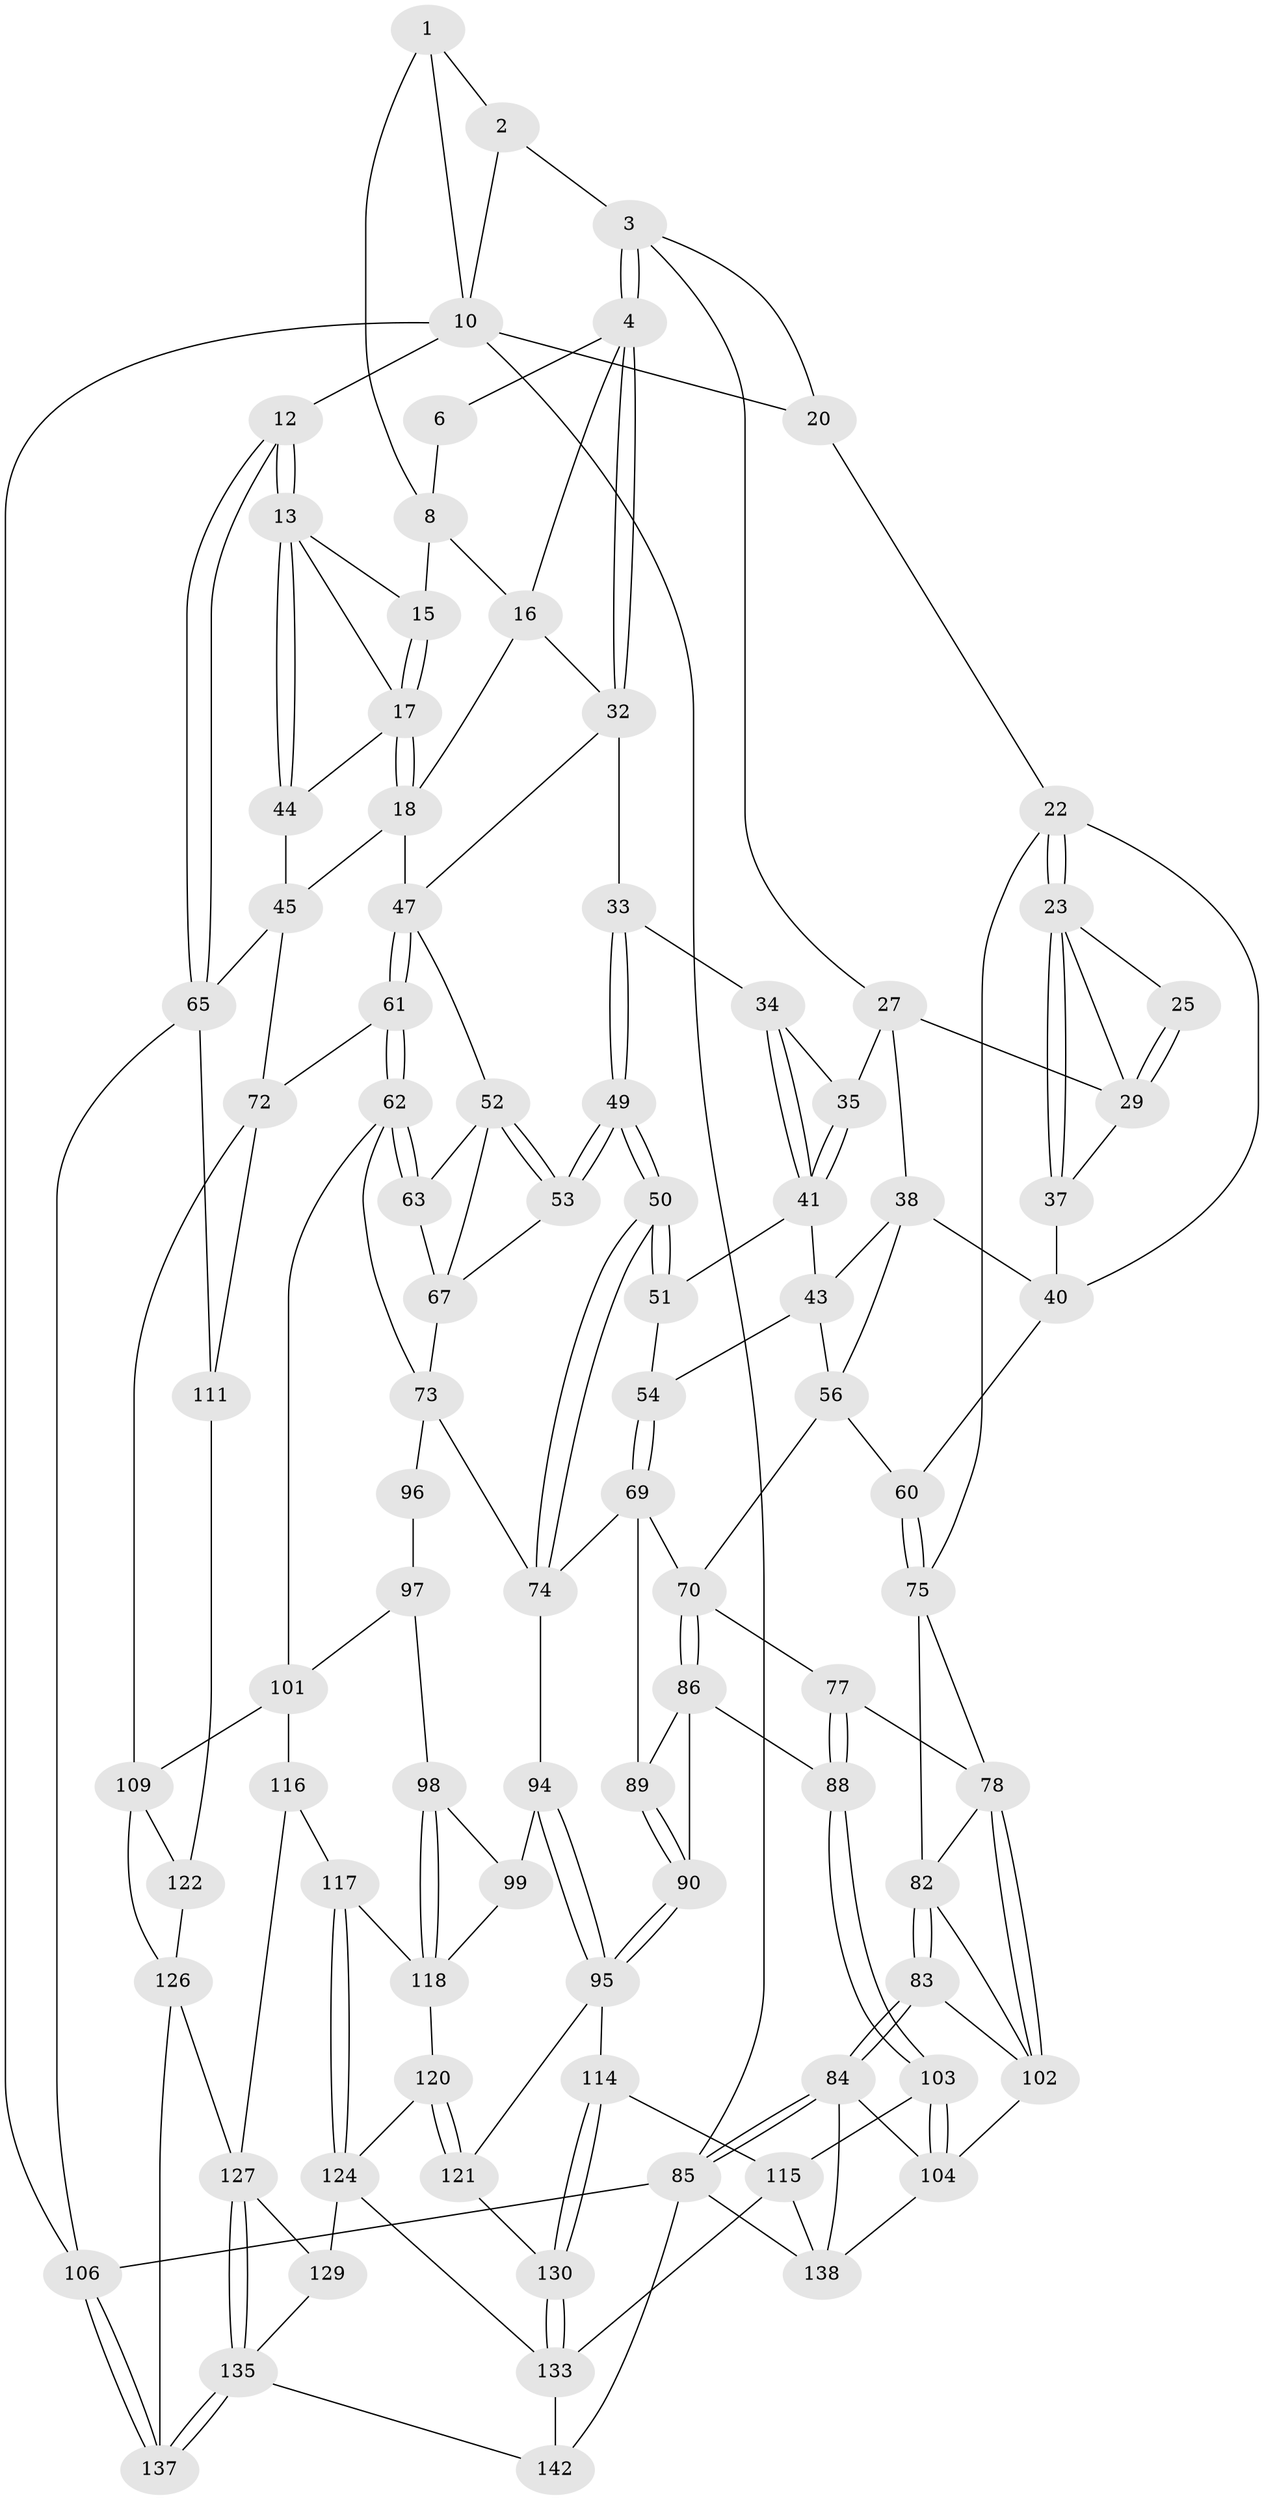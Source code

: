 // original degree distribution, {3: 0.020833333333333332, 4: 0.2569444444444444, 6: 0.2569444444444444, 5: 0.4652777777777778}
// Generated by graph-tools (version 1.1) at 2025/42/03/06/25 10:42:29]
// undirected, 91 vertices, 203 edges
graph export_dot {
graph [start="1"]
  node [color=gray90,style=filled];
  1 [pos="+0.6184182879079629+0",super="+7"];
  2 [pos="+0.28931463082517056+0"];
  3 [pos="+0.3238612861870777+0.06522163216299533",super="+26"];
  4 [pos="+0.42270946532015014+0.12097810116364319",super="+5"];
  6 [pos="+0.6126734325743688+0"];
  8 [pos="+0.7373771222580462+0.08266161006292151",super="+9"];
  10 [pos="+1+0",super="+11"];
  12 [pos="+1+0.09297421528366251"];
  13 [pos="+1+0.13229645154716288",super="+14"];
  15 [pos="+0.7776613629211727+0.11000040078030235"];
  16 [pos="+0.6446876577779453+0.14024825757406034",super="+19"];
  17 [pos="+0.712316336653217+0.2291059127166368",super="+31"];
  18 [pos="+0.7025900316157839+0.23406808570851867",super="+46"];
  20 [pos="+0.1669920493527893+0.11285901115845193",super="+21"];
  22 [pos="+0+0.06326389782478117",super="+58"];
  23 [pos="+0+0.08951884593102763",super="+24"];
  25 [pos="+0.16318455697789946+0.12111993669187099"];
  27 [pos="+0.26795106356061205+0.2134040713216161",super="+28"];
  29 [pos="+0.1697749612271991+0.23544117956434854",super="+30"];
  32 [pos="+0.4656677337910871+0.23750777228352646",super="+36"];
  33 [pos="+0.45923369464917735+0.24602815143279075"];
  34 [pos="+0.41738561483216674+0.26047173164646326"];
  35 [pos="+0.2901006704425399+0.2306436865002909"];
  37 [pos="+0.05311857156317197+0.22353183468503923"];
  38 [pos="+0.19595713167070714+0.29353274465187706",super="+39"];
  40 [pos="+0.12768519712852333+0.3379632245453513",super="+57"];
  41 [pos="+0.338614947063389+0.3136678883983844",super="+42"];
  43 [pos="+0.2403327528331198+0.32306262121324325",super="+55"];
  44 [pos="+1+0.20871553227467543"];
  45 [pos="+0.9286558348327261+0.3214685308119411",super="+66"];
  47 [pos="+0.7883680352860429+0.46808705546265056",super="+48"];
  49 [pos="+0.4400651442968672+0.42441099118423636"];
  50 [pos="+0.43864362469286794+0.4264410381409529"];
  51 [pos="+0.357128026325653+0.40934078908412097"];
  52 [pos="+0.6196328516128228+0.3424398151858904",super="+64"];
  53 [pos="+0.4592125828184876+0.41848009416283993"];
  54 [pos="+0.29353115571632127+0.44201634171547205"];
  56 [pos="+0.22664504645210112+0.42598114713133783",super="+59"];
  60 [pos="+0.09502075577981677+0.41293448894688545"];
  61 [pos="+0.7849636439421178+0.5179979146116617"];
  62 [pos="+0.7277454359376131+0.5562235839885135",super="+92"];
  63 [pos="+0.6813899724768958+0.5271155107976859"];
  65 [pos="+1+0.5799036614387129",super="+107"];
  67 [pos="+0.5897053657288008+0.44100382700269924",super="+68"];
  69 [pos="+0.29014005057528036+0.45964124423258895",super="+81"];
  70 [pos="+0.246323315617739+0.5235516421413686",super="+71"];
  72 [pos="+0.8335075718631721+0.5514078715625518",super="+108"];
  73 [pos="+0.4891280584635112+0.5322746071777364",super="+93"];
  74 [pos="+0.46014263501351943+0.5216748987285111",super="+80"];
  75 [pos="+0.07663864084467623+0.44818580520534845",super="+76"];
  77 [pos="+0.11680224941764754+0.5796625224499575"];
  78 [pos="+0.11361414415357524+0.5789303810451631",super="+79"];
  82 [pos="+0+0.5851574036078219",super="+91"];
  83 [pos="+0+0.9274101681172383"];
  84 [pos="+0+1",super="+140"];
  85 [pos="+0+1",super="+144"];
  86 [pos="+0.24644589088111177+0.5247680242477073",super="+87"];
  88 [pos="+0.17159515272504158+0.6201498576616514"];
  89 [pos="+0.3051795956005187+0.5625047394384773"];
  90 [pos="+0.28389917103516765+0.6401072468821121"];
  94 [pos="+0.3829625751677587+0.678225955284457"];
  95 [pos="+0.33281862071183627+0.6954183899565353",super="+113"];
  96 [pos="+0.5212969158647314+0.5748307839129414"];
  97 [pos="+0.5228572769755975+0.6614861698047363",super="+100"];
  98 [pos="+0.515241035134916+0.673142077262411"];
  99 [pos="+0.4142792566626502+0.6974346498905969"];
  101 [pos="+0.679994360812502+0.6726028811117343",super="+110"];
  102 [pos="+0.05670736541584347+0.6298764473200209",super="+105"];
  103 [pos="+0.15449409507201056+0.7611236767984769"];
  104 [pos="+0.14346955537444223+0.7671028691928404",super="+139"];
  106 [pos="+1+1"];
  109 [pos="+0.8484220127901727+0.7244166597666041",super="+123"];
  111 [pos="+1+0.7416580578329672",super="+112"];
  114 [pos="+0.2561413966311871+0.7642469084461727"];
  115 [pos="+0.24210938583178407+0.7721484076202837",super="+134"];
  116 [pos="+0.6785033440474523+0.7253358433857938"];
  117 [pos="+0.5648254891994755+0.7539472975417146"];
  118 [pos="+0.5453625458177642+0.7383170736706752",super="+119"];
  120 [pos="+0.4509215072354904+0.8340891549106565"];
  121 [pos="+0.3840888459878463+0.8375454577254887"];
  122 [pos="+0.9020279733085932+0.8363013049269736",super="+131"];
  124 [pos="+0.5388834802730678+0.8193829630876324",super="+125"];
  126 [pos="+0.8047247324563437+0.8102926309445273",super="+132"];
  127 [pos="+0.7536168753713766+0.8128453129036642",super="+128"];
  129 [pos="+0.6421931374411469+0.8445016232874399"];
  130 [pos="+0.37924585748903167+0.8397829002316771"];
  133 [pos="+0.3074853337928956+0.9121655726202197",super="+141"];
  135 [pos="+0.7006439879598924+1",super="+136"];
  137 [pos="+0.7851129531095271+1"];
  138 [pos="+0.21445238069962597+0.9477203769542633",super="+143"];
  142 [pos="+0.5485113910193444+1"];
  1 -- 2;
  1 -- 8;
  1 -- 10;
  2 -- 3;
  2 -- 10;
  3 -- 4;
  3 -- 4;
  3 -- 27;
  3 -- 20;
  4 -- 32;
  4 -- 32;
  4 -- 16;
  4 -- 6;
  6 -- 8;
  8 -- 15;
  8 -- 16;
  10 -- 12;
  10 -- 106;
  10 -- 85;
  10 -- 20;
  12 -- 13;
  12 -- 13;
  12 -- 65;
  12 -- 65;
  13 -- 44;
  13 -- 44;
  13 -- 17;
  13 -- 15;
  15 -- 17;
  15 -- 17;
  16 -- 18;
  16 -- 32;
  17 -- 18;
  17 -- 18;
  17 -- 44;
  18 -- 45;
  18 -- 47;
  20 -- 22;
  22 -- 23;
  22 -- 23;
  22 -- 75;
  22 -- 40;
  23 -- 37;
  23 -- 37;
  23 -- 25;
  23 -- 29;
  25 -- 29;
  25 -- 29;
  27 -- 35;
  27 -- 29;
  27 -- 38;
  29 -- 37;
  32 -- 33;
  32 -- 47;
  33 -- 34;
  33 -- 49;
  33 -- 49;
  34 -- 35;
  34 -- 41;
  34 -- 41;
  35 -- 41;
  35 -- 41;
  37 -- 40;
  38 -- 43;
  38 -- 40;
  38 -- 56;
  40 -- 60;
  41 -- 51;
  41 -- 43;
  43 -- 56;
  43 -- 54;
  44 -- 45;
  45 -- 72;
  45 -- 65;
  47 -- 61;
  47 -- 61;
  47 -- 52;
  49 -- 50;
  49 -- 50;
  49 -- 53;
  49 -- 53;
  50 -- 51;
  50 -- 51;
  50 -- 74;
  50 -- 74;
  51 -- 54;
  52 -- 53;
  52 -- 53;
  52 -- 67;
  52 -- 63;
  53 -- 67;
  54 -- 69;
  54 -- 69;
  56 -- 60;
  56 -- 70;
  60 -- 75;
  60 -- 75;
  61 -- 62;
  61 -- 62;
  61 -- 72;
  62 -- 63;
  62 -- 63;
  62 -- 101;
  62 -- 73;
  63 -- 67;
  65 -- 106;
  65 -- 111;
  67 -- 73;
  69 -- 70;
  69 -- 89;
  69 -- 74;
  70 -- 86;
  70 -- 86;
  70 -- 77;
  72 -- 109;
  72 -- 111;
  73 -- 74;
  73 -- 96;
  74 -- 94;
  75 -- 82;
  75 -- 78;
  77 -- 78;
  77 -- 88;
  77 -- 88;
  78 -- 102;
  78 -- 102;
  78 -- 82;
  82 -- 83;
  82 -- 83;
  82 -- 102;
  83 -- 84;
  83 -- 84;
  83 -- 102;
  84 -- 85;
  84 -- 85;
  84 -- 104;
  84 -- 138;
  85 -- 106;
  85 -- 142;
  85 -- 138;
  86 -- 89;
  86 -- 88;
  86 -- 90;
  88 -- 103;
  88 -- 103;
  89 -- 90;
  89 -- 90;
  90 -- 95;
  90 -- 95;
  94 -- 95;
  94 -- 95;
  94 -- 99;
  95 -- 121;
  95 -- 114;
  96 -- 97 [weight=2];
  97 -- 98;
  97 -- 101;
  98 -- 99;
  98 -- 118;
  98 -- 118;
  99 -- 118;
  101 -- 116;
  101 -- 109;
  102 -- 104;
  103 -- 104;
  103 -- 104;
  103 -- 115;
  104 -- 138;
  106 -- 137;
  106 -- 137;
  109 -- 122;
  109 -- 126;
  111 -- 122 [weight=2];
  114 -- 115;
  114 -- 130;
  114 -- 130;
  115 -- 138;
  115 -- 133;
  116 -- 117;
  116 -- 127;
  117 -- 118;
  117 -- 124;
  117 -- 124;
  118 -- 120;
  120 -- 121;
  120 -- 121;
  120 -- 124;
  121 -- 130;
  122 -- 126;
  124 -- 129;
  124 -- 133;
  126 -- 127;
  126 -- 137;
  127 -- 135;
  127 -- 135;
  127 -- 129;
  129 -- 135;
  130 -- 133;
  130 -- 133;
  133 -- 142;
  135 -- 137;
  135 -- 137;
  135 -- 142;
}
